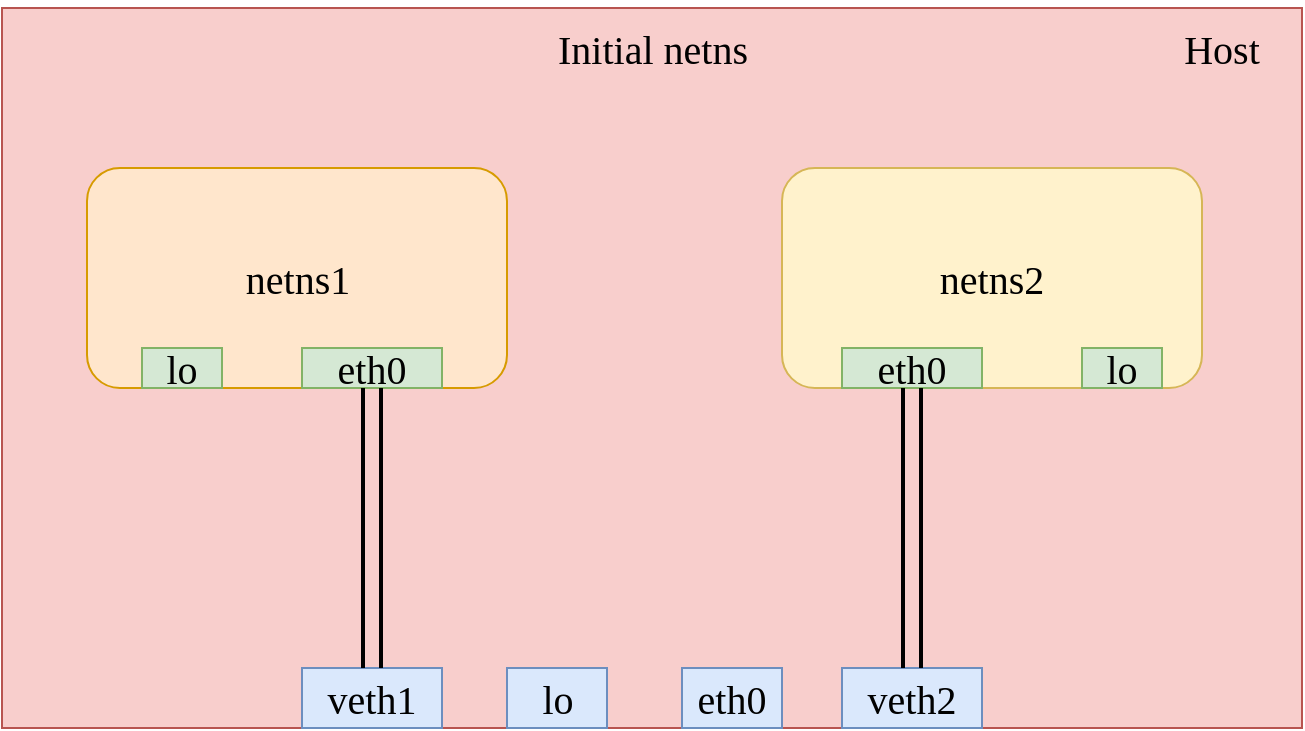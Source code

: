 <mxfile version="14.4.9" type="device"><diagram id="MdhqW_ejjKxqqXNc2Lh2" name="Page-1"><mxGraphModel dx="2036" dy="707" grid="1" gridSize="10" guides="1" tooltips="1" connect="1" arrows="1" fold="1" page="1" pageScale="1" pageWidth="850" pageHeight="1100" math="0" shadow="0"><root><mxCell id="0"/><mxCell id="1" parent="0"/><mxCell id="HsGlzqCr85yCp5yVrjnE-2" value="" style="rounded=0;whiteSpace=wrap;html=1;fillColor=#f8cecc;strokeColor=#b85450;" parent="1" vertex="1"><mxGeometry x="-20" y="40" width="650" height="360" as="geometry"/></mxCell><mxCell id="HsGlzqCr85yCp5yVrjnE-3" value="&lt;p&gt;&lt;font style=&quot;font-size: 20px&quot; face=&quot;Comic Sans MS&quot;&gt;Host&lt;/font&gt;&lt;/p&gt;" style="text;html=1;strokeColor=none;fillColor=none;align=center;verticalAlign=middle;whiteSpace=wrap;rounded=0;" parent="1" vertex="1"><mxGeometry x="570" y="50" width="40" height="20" as="geometry"/></mxCell><mxCell id="HsGlzqCr85yCp5yVrjnE-6" value="&lt;p&gt;&lt;font style=&quot;font-size: 20px&quot; face=&quot;Comic Sans MS&quot;&gt;Initial netns&lt;/font&gt;&lt;/p&gt;" style="text;html=1;strokeColor=none;fillColor=none;align=center;verticalAlign=middle;whiteSpace=wrap;rounded=0;" parent="1" vertex="1"><mxGeometry x="232.5" y="50" width="145" height="20" as="geometry"/></mxCell><mxCell id="-YvAAHDUlBSr_sGRoVvQ-2" value="&lt;font style=&quot;font-size: 20px&quot; face=&quot;Comic Sans MS&quot;&gt;netns2&lt;/font&gt;" style="rounded=1;whiteSpace=wrap;html=1;fillColor=#fff2cc;strokeColor=#d6b656;" parent="1" vertex="1"><mxGeometry x="370" y="120" width="210" height="110" as="geometry"/></mxCell><mxCell id="-YvAAHDUlBSr_sGRoVvQ-3" value="&lt;font style=&quot;font-size: 20px&quot; face=&quot;Comic Sans MS&quot;&gt;lo&lt;/font&gt;" style="rounded=0;whiteSpace=wrap;html=1;fillColor=#d5e8d4;strokeColor=#82b366;" parent="1" vertex="1"><mxGeometry x="520" y="210" width="40" height="20" as="geometry"/></mxCell><mxCell id="-YvAAHDUlBSr_sGRoVvQ-5" value="&lt;font style=&quot;font-size: 20px&quot; face=&quot;Comic Sans MS&quot;&gt;eth0&lt;/font&gt;" style="rounded=0;whiteSpace=wrap;html=1;fillColor=#dae8fc;strokeColor=#6c8ebf;" parent="1" vertex="1"><mxGeometry x="320" y="370" width="50" height="30" as="geometry"/></mxCell><mxCell id="-YvAAHDUlBSr_sGRoVvQ-6" value="&lt;font style=&quot;font-size: 20px&quot; face=&quot;Comic Sans MS&quot;&gt;lo&lt;/font&gt;" style="rounded=0;whiteSpace=wrap;html=1;fillColor=#dae8fc;strokeColor=#6c8ebf;" parent="1" vertex="1"><mxGeometry x="232.5" y="370" width="50" height="30" as="geometry"/></mxCell><mxCell id="waVXKV4OPxcSGyGNh7Hl-1" value="&lt;font style=&quot;font-size: 20px&quot; face=&quot;Comic Sans MS&quot;&gt;veth1&lt;/font&gt;" style="rounded=0;whiteSpace=wrap;html=1;fillColor=#dae8fc;strokeColor=#6c8ebf;" parent="1" vertex="1"><mxGeometry x="130" y="370" width="70" height="30" as="geometry"/></mxCell><mxCell id="waVXKV4OPxcSGyGNh7Hl-6" value="&lt;font style=&quot;font-size: 20px&quot; face=&quot;Comic Sans MS&quot;&gt;veth2&lt;/font&gt;" style="rounded=0;whiteSpace=wrap;html=1;fillColor=#dae8fc;strokeColor=#6c8ebf;" parent="1" vertex="1"><mxGeometry x="400" y="370" width="70" height="30" as="geometry"/></mxCell><mxCell id="waVXKV4OPxcSGyGNh7Hl-7" value="&lt;font style=&quot;font-size: 20px&quot; face=&quot;Comic Sans MS&quot;&gt;eth0&lt;/font&gt;" style="rounded=0;whiteSpace=wrap;html=1;fillColor=#d5e8d4;strokeColor=#82b366;" parent="1" vertex="1"><mxGeometry x="400" y="210" width="70" height="20" as="geometry"/></mxCell><mxCell id="waVXKV4OPxcSGyGNh7Hl-9" value="" style="group" parent="1" vertex="1" connectable="0"><mxGeometry x="22.5" y="120" width="210" height="110" as="geometry"/></mxCell><mxCell id="HsGlzqCr85yCp5yVrjnE-4" value="&lt;font style=&quot;font-size: 20px&quot; face=&quot;Comic Sans MS&quot;&gt;netns1&lt;/font&gt;" style="rounded=1;whiteSpace=wrap;html=1;fillColor=#ffe6cc;strokeColor=#d79b00;" parent="waVXKV4OPxcSGyGNh7Hl-9" vertex="1"><mxGeometry width="210" height="110" as="geometry"/></mxCell><mxCell id="HsGlzqCr85yCp5yVrjnE-7" value="&lt;font style=&quot;font-size: 20px&quot; face=&quot;Comic Sans MS&quot;&gt;lo&lt;/font&gt;" style="rounded=0;whiteSpace=wrap;html=1;fillColor=#d5e8d4;strokeColor=#82b366;" parent="waVXKV4OPxcSGyGNh7Hl-9" vertex="1"><mxGeometry x="27.5" y="90" width="40" height="20" as="geometry"/></mxCell><mxCell id="waVXKV4OPxcSGyGNh7Hl-3" value="&lt;font style=&quot;font-size: 20px&quot; face=&quot;Comic Sans MS&quot;&gt;eth0&lt;/font&gt;" style="rounded=0;whiteSpace=wrap;html=1;fillColor=#d5e8d4;strokeColor=#82b366;" parent="waVXKV4OPxcSGyGNh7Hl-9" vertex="1"><mxGeometry x="107.5" y="90" width="70" height="20" as="geometry"/></mxCell><mxCell id="go-H2Ac1nTkx_J7LRV6u-3" value="" style="shape=link;html=1;strokeWidth=2;entryX=0.5;entryY=1;entryDx=0;entryDy=0;exitX=0.5;exitY=0;exitDx=0;exitDy=0;width=8;" edge="1" parent="1" source="waVXKV4OPxcSGyGNh7Hl-1" target="waVXKV4OPxcSGyGNh7Hl-3"><mxGeometry width="100" relative="1" as="geometry"><mxPoint x="210" y="360" as="sourcePoint"/><mxPoint x="310" y="360" as="targetPoint"/></mxGeometry></mxCell><mxCell id="go-H2Ac1nTkx_J7LRV6u-4" value="" style="shape=link;html=1;strokeWidth=2;exitX=0.5;exitY=1;exitDx=0;exitDy=0;width=8;entryX=0.5;entryY=0;entryDx=0;entryDy=0;" edge="1" parent="1" source="waVXKV4OPxcSGyGNh7Hl-7" target="waVXKV4OPxcSGyGNh7Hl-6"><mxGeometry width="100" relative="1" as="geometry"><mxPoint x="175" y="380" as="sourcePoint"/><mxPoint x="175" y="240" as="targetPoint"/></mxGeometry></mxCell></root></mxGraphModel></diagram></mxfile>
